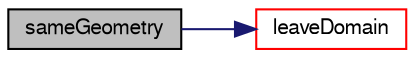 digraph "sameGeometry"
{
  bgcolor="transparent";
  edge [fontname="FreeSans",fontsize="10",labelfontname="FreeSans",labelfontsize="10"];
  node [fontname="FreeSans",fontsize="10",shape=record];
  rankdir="LR";
  Node677 [label="sameGeometry",height=0.2,width=0.4,color="black", fillcolor="grey75", style="filled", fontcolor="black"];
  Node677 -> Node678 [color="midnightblue",fontsize="10",style="solid",fontname="FreeSans"];
  Node678 [label="leaveDomain",height=0.2,width=0.4,color="red",URL="$a21486.html#a039b7716da2c74f7390fff9734c96541",tooltip="Convert any absolute coordinates into relative to (patch)face. "];
}
